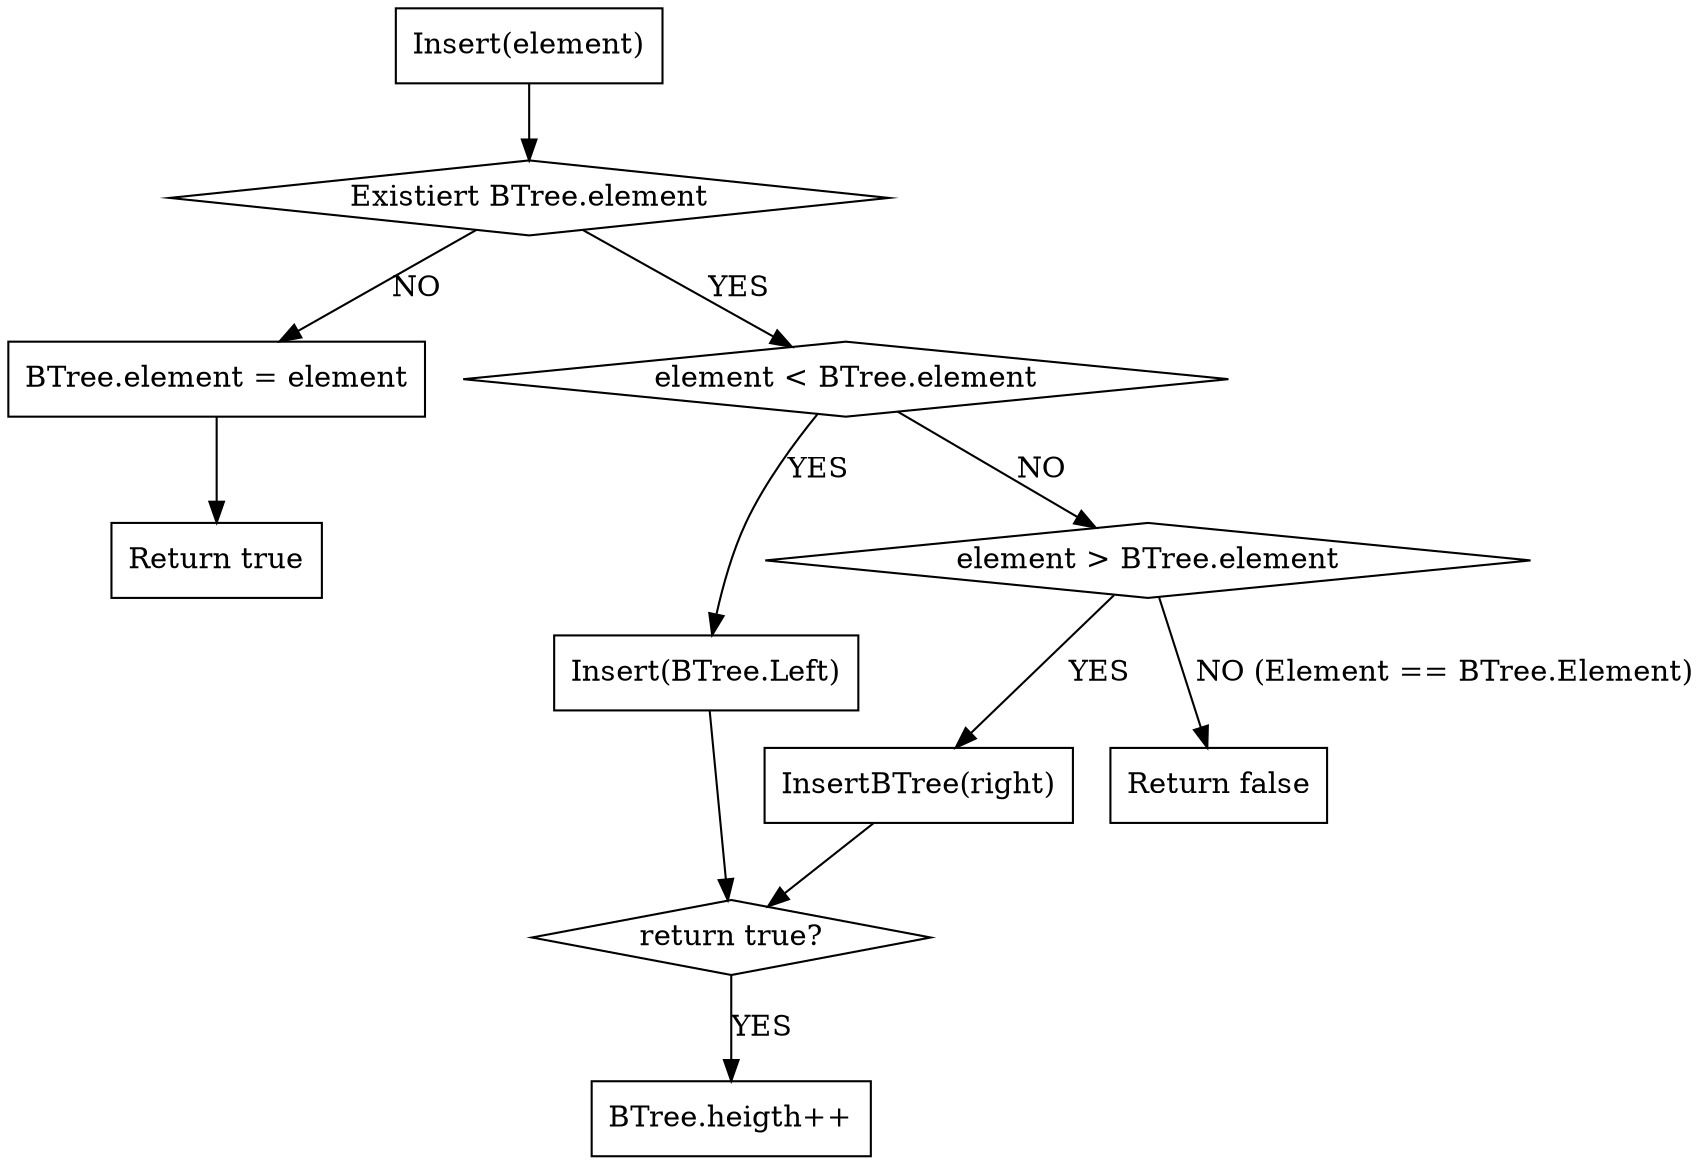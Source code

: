 digraph Q {

node [shape = box];
compound = true;

//insert
    a1 [label = "Insert(element)"]
    a1 -> a2
    a2 [label = "Existiert BTree.element" shape = diamond]
    a2-> b2 [label = "NO"]
    b2 -> "Return true"
    b2 [label = "BTree.element = element"]
    a2 -> a3 [label = "YES"]
    a3 [label = "element < BTree.element" shape = diamond]
    a3 -> smaller [label = "YES"]
    a3 -> a4 [label = "NO"]
    a4 [label = "element > BTree.element" shape = diamond]
    a4 -> larger [label = "YES"]
    a4 -> "Return false" [label = "NO (Element == BTree.Element)"]
    smaller [label = "Insert(BTree.Left)"]
    //smaller -> a1
    larger [label = "InsertBTree(right)"]
    //larger -> a1

    smaller -> checkReturn
    larger -> checkReturn
    checkReturn [label = "return true?" shape = diamond]
    checkReturn -> "BTree.heigth++" [label = YES]

//a4 -> a3




}

